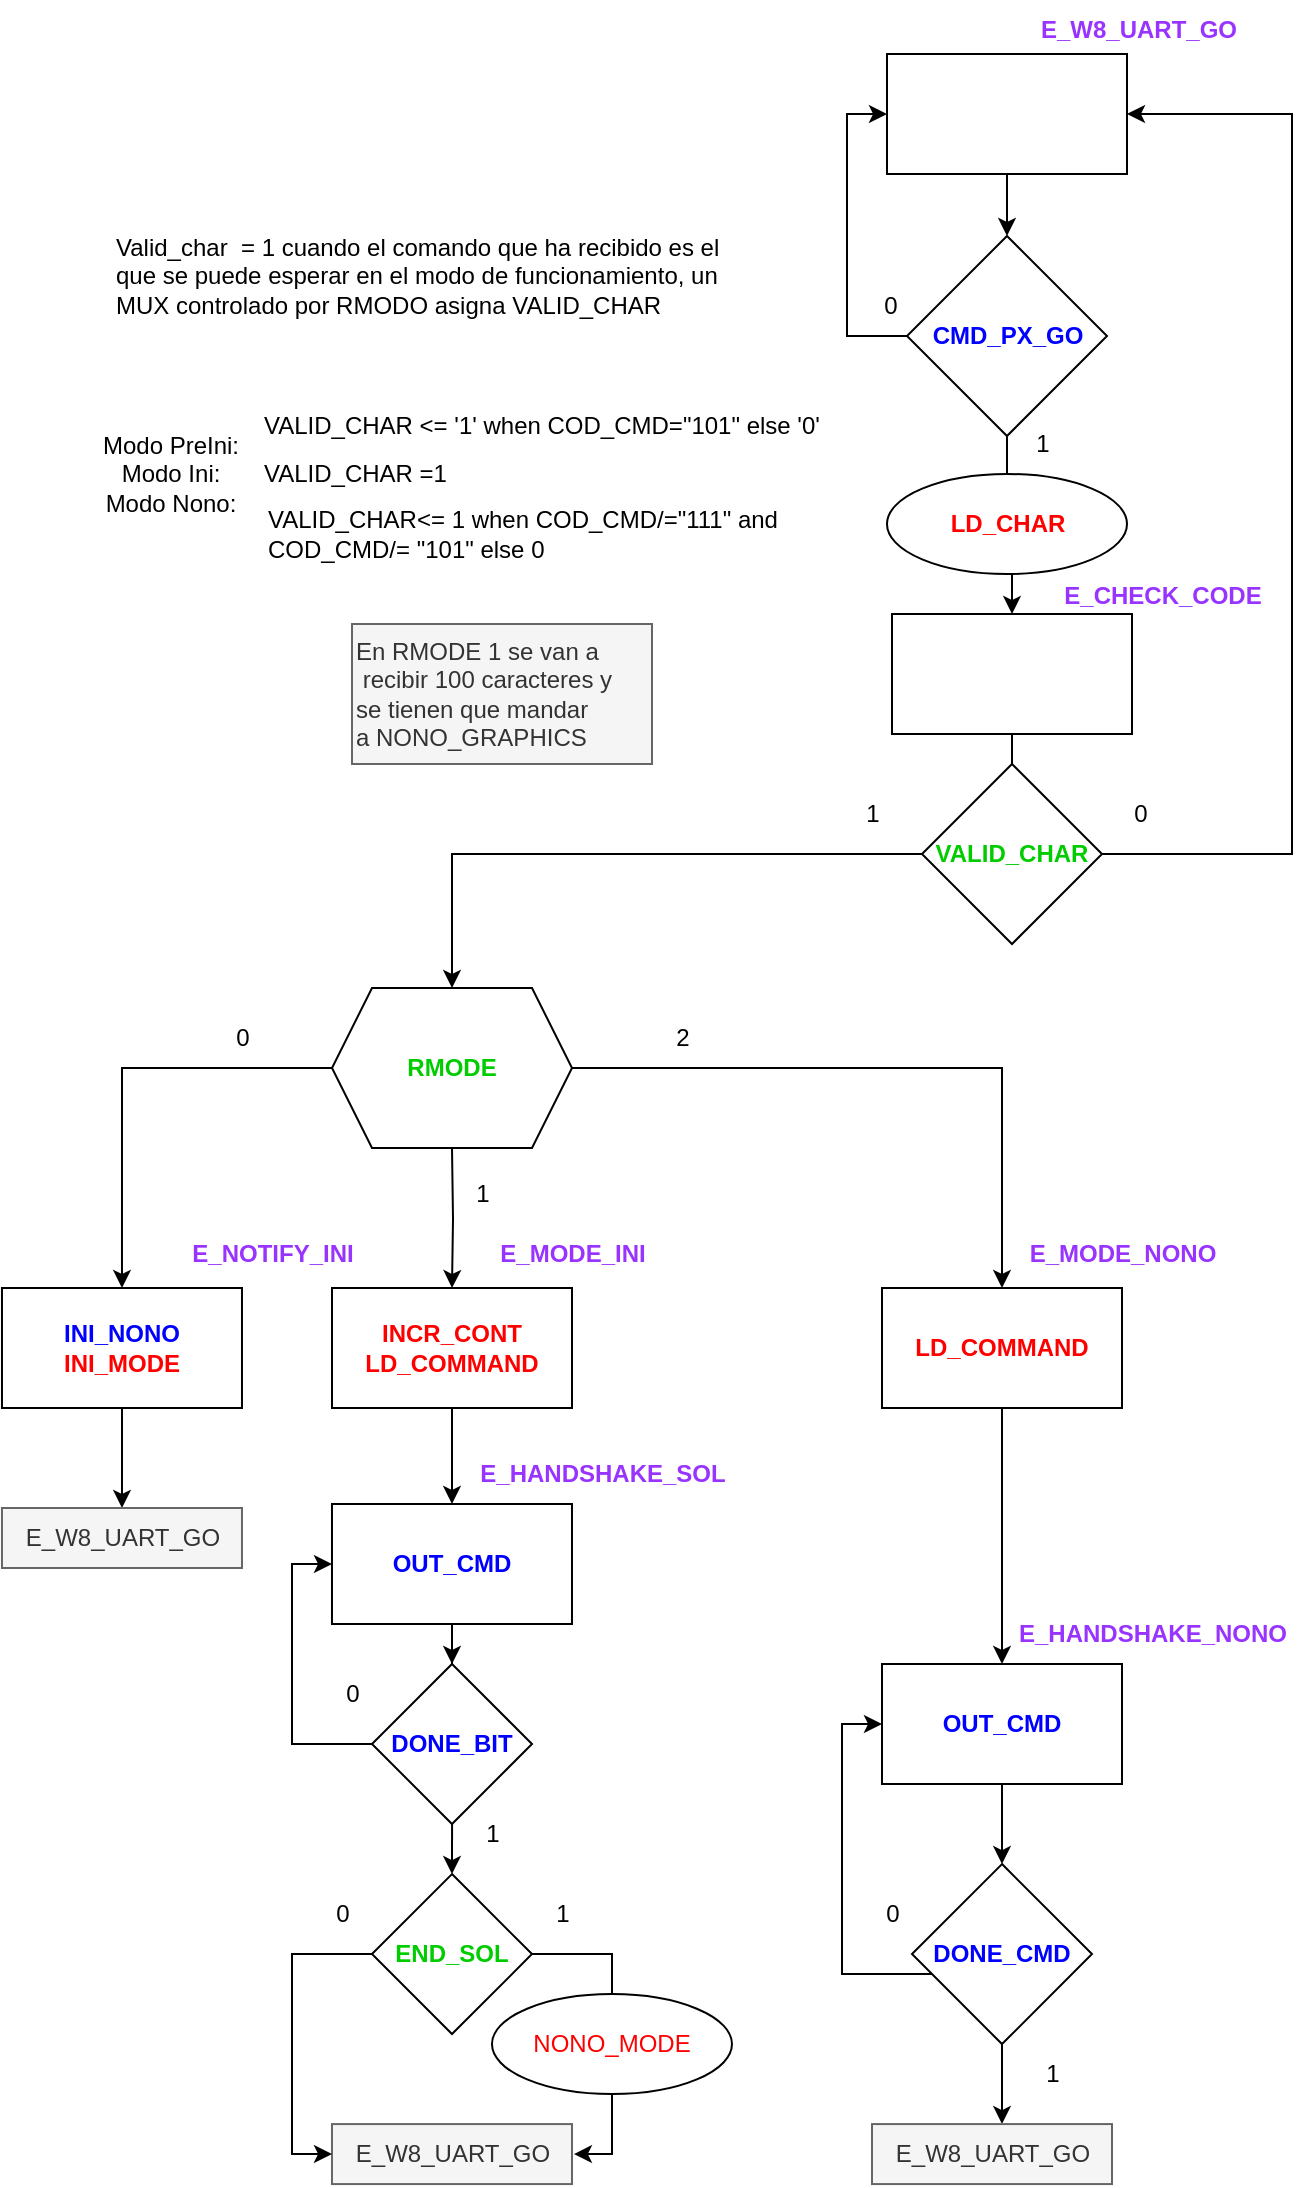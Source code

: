 <mxfile version="22.1.21" type="device">
  <diagram name="Page-1" id="DGiZzYKYaP5Thqw_gsoi">
    <mxGraphModel dx="1572" dy="750" grid="1" gridSize="10" guides="1" tooltips="1" connect="1" arrows="1" fold="1" page="1" pageScale="1" pageWidth="850" pageHeight="1100" math="0" shadow="0">
      <root>
        <mxCell id="0" />
        <mxCell id="1" parent="0" />
        <mxCell id="Jm2vSjKmGW8qSXG_-tPj-46" style="edgeStyle=orthogonalEdgeStyle;rounded=0;orthogonalLoop=1;jettySize=auto;html=1;" parent="1" source="Jm2vSjKmGW8qSXG_-tPj-34" edge="1">
          <mxGeometry relative="1" as="geometry">
            <mxPoint x="642.667" y="457.333" as="targetPoint" />
          </mxGeometry>
        </mxCell>
        <mxCell id="HMDEBa7ngfnfUWs22Q22-1" value="" style="rounded=0;whiteSpace=wrap;html=1;" parent="1" vertex="1">
          <mxGeometry x="580.5" y="34" width="120" height="60" as="geometry" />
        </mxCell>
        <mxCell id="HMDEBa7ngfnfUWs22Q22-4" value="E_W8_UART_GO" style="text;html=1;align=center;verticalAlign=middle;resizable=0;points=[];autosize=1;strokeColor=none;fillColor=none;fontColor=#9933FF;fontStyle=1" parent="1" vertex="1">
          <mxGeometry x="645.5" y="7" width="120" height="30" as="geometry" />
        </mxCell>
        <mxCell id="HMDEBa7ngfnfUWs22Q22-9" style="edgeStyle=orthogonalEdgeStyle;rounded=0;orthogonalLoop=1;jettySize=auto;html=1;entryX=0.5;entryY=0;entryDx=0;entryDy=0;exitX=0;exitY=0.5;exitDx=0;exitDy=0;" parent="1" source="HMDEBa7ngfnfUWs22Q22-12" target="HMDEBa7ngfnfUWs22Q22-6" edge="1">
          <mxGeometry relative="1" as="geometry">
            <mxPoint x="323" y="541" as="sourcePoint" />
          </mxGeometry>
        </mxCell>
        <mxCell id="HMDEBa7ngfnfUWs22Q22-10" style="edgeStyle=orthogonalEdgeStyle;rounded=0;orthogonalLoop=1;jettySize=auto;html=1;entryX=0.5;entryY=0;entryDx=0;entryDy=0;" parent="1" target="HMDEBa7ngfnfUWs22Q22-7" edge="1">
          <mxGeometry relative="1" as="geometry">
            <mxPoint x="363" y="581" as="sourcePoint" />
          </mxGeometry>
        </mxCell>
        <mxCell id="HMDEBa7ngfnfUWs22Q22-11" style="edgeStyle=orthogonalEdgeStyle;rounded=0;orthogonalLoop=1;jettySize=auto;html=1;entryX=0.5;entryY=0;entryDx=0;entryDy=0;exitX=1;exitY=0.5;exitDx=0;exitDy=0;" parent="1" source="HMDEBa7ngfnfUWs22Q22-12" target="HMDEBa7ngfnfUWs22Q22-8" edge="1">
          <mxGeometry relative="1" as="geometry">
            <mxPoint x="403" y="541" as="sourcePoint" />
          </mxGeometry>
        </mxCell>
        <mxCell id="HMDEBa7ngfnfUWs22Q22-21" style="edgeStyle=orthogonalEdgeStyle;rounded=0;orthogonalLoop=1;jettySize=auto;html=1;" parent="1" source="HMDEBa7ngfnfUWs22Q22-6" edge="1">
          <mxGeometry relative="1" as="geometry">
            <mxPoint x="197.99" y="761" as="targetPoint" />
          </mxGeometry>
        </mxCell>
        <mxCell id="HMDEBa7ngfnfUWs22Q22-6" value="&lt;font color=&quot;#0000ff&quot;&gt;&lt;b&gt;INI_NONO&lt;br&gt;&lt;/b&gt;&lt;/font&gt;&lt;font color=&quot;#ff0000&quot;&gt;&lt;b&gt;INI_MODE&lt;/b&gt;&lt;/font&gt;" style="whiteSpace=wrap;html=1;" parent="1" vertex="1">
          <mxGeometry x="137.99" y="651" width="120" height="60" as="geometry" />
        </mxCell>
        <mxCell id="Jm2vSjKmGW8qSXG_-tPj-23" style="edgeStyle=orthogonalEdgeStyle;rounded=0;orthogonalLoop=1;jettySize=auto;html=1;entryX=0.5;entryY=0;entryDx=0;entryDy=0;" parent="1" source="HMDEBa7ngfnfUWs22Q22-7" target="Jm2vSjKmGW8qSXG_-tPj-21" edge="1">
          <mxGeometry relative="1" as="geometry" />
        </mxCell>
        <mxCell id="HMDEBa7ngfnfUWs22Q22-7" value="INCR_CONT&lt;br&gt;LD_COMMAND" style="whiteSpace=wrap;html=1;fontColor=#FF0000;fontStyle=1" parent="1" vertex="1">
          <mxGeometry x="303" y="651" width="120" height="60" as="geometry" />
        </mxCell>
        <mxCell id="Jm2vSjKmGW8qSXG_-tPj-32" style="edgeStyle=orthogonalEdgeStyle;rounded=0;orthogonalLoop=1;jettySize=auto;html=1;" parent="1" source="HMDEBa7ngfnfUWs22Q22-8" target="HMDEBa7ngfnfUWs22Q22-25" edge="1">
          <mxGeometry relative="1" as="geometry" />
        </mxCell>
        <mxCell id="HMDEBa7ngfnfUWs22Q22-8" value="LD_COMMAND" style="whiteSpace=wrap;html=1;fontColor=#FF0000;fontStyle=1" parent="1" vertex="1">
          <mxGeometry x="578" y="651" width="120" height="60" as="geometry" />
        </mxCell>
        <mxCell id="HMDEBa7ngfnfUWs22Q22-12" value="RMODE" style="shape=hexagon;perimeter=hexagonPerimeter2;whiteSpace=wrap;html=1;fixedSize=1;fontColor=#00CC00;fontStyle=1" parent="1" vertex="1">
          <mxGeometry x="303" y="501" width="120" height="80" as="geometry" />
        </mxCell>
        <mxCell id="HMDEBa7ngfnfUWs22Q22-14" value="0" style="text;html=1;align=center;verticalAlign=middle;resizable=0;points=[];autosize=1;strokeColor=none;fillColor=none;" parent="1" vertex="1">
          <mxGeometry x="243" y="511" width="30" height="30" as="geometry" />
        </mxCell>
        <mxCell id="HMDEBa7ngfnfUWs22Q22-15" value="2" style="text;html=1;align=center;verticalAlign=middle;resizable=0;points=[];autosize=1;strokeColor=none;fillColor=none;" parent="1" vertex="1">
          <mxGeometry x="463" y="511" width="30" height="30" as="geometry" />
        </mxCell>
        <mxCell id="HMDEBa7ngfnfUWs22Q22-16" value="1" style="text;html=1;align=center;verticalAlign=middle;resizable=0;points=[];autosize=1;strokeColor=none;fillColor=none;" parent="1" vertex="1">
          <mxGeometry x="363" y="589" width="30" height="30" as="geometry" />
        </mxCell>
        <mxCell id="HMDEBa7ngfnfUWs22Q22-55" style="edgeStyle=orthogonalEdgeStyle;rounded=0;orthogonalLoop=1;jettySize=auto;html=1;entryX=0.5;entryY=0;entryDx=0;entryDy=0;" parent="1" source="HMDEBa7ngfnfUWs22Q22-25" target="HMDEBa7ngfnfUWs22Q22-54" edge="1">
          <mxGeometry relative="1" as="geometry" />
        </mxCell>
        <mxCell id="HMDEBa7ngfnfUWs22Q22-25" value="OUT_CMD" style="whiteSpace=wrap;html=1;fontColor=#0000FF;fontStyle=1" parent="1" vertex="1">
          <mxGeometry x="578" y="839" width="120" height="60" as="geometry" />
        </mxCell>
        <mxCell id="HMDEBa7ngfnfUWs22Q22-27" value="" style="edgeStyle=orthogonalEdgeStyle;rounded=0;orthogonalLoop=1;jettySize=auto;html=1;" parent="1" source="HMDEBa7ngfnfUWs22Q22-1" target="HMDEBa7ngfnfUWs22Q22-26" edge="1">
          <mxGeometry relative="1" as="geometry">
            <mxPoint x="640.5" y="94" as="sourcePoint" />
            <mxPoint x="640.5" y="334" as="targetPoint" />
          </mxGeometry>
        </mxCell>
        <mxCell id="HMDEBa7ngfnfUWs22Q22-28" style="edgeStyle=orthogonalEdgeStyle;rounded=0;orthogonalLoop=1;jettySize=auto;html=1;entryX=0;entryY=0.5;entryDx=0;entryDy=0;" parent="1" source="HMDEBa7ngfnfUWs22Q22-26" target="HMDEBa7ngfnfUWs22Q22-1" edge="1">
          <mxGeometry relative="1" as="geometry">
            <Array as="points">
              <mxPoint x="560.5" y="175" />
              <mxPoint x="560.5" y="64" />
            </Array>
          </mxGeometry>
        </mxCell>
        <mxCell id="Jm2vSjKmGW8qSXG_-tPj-38" style="edgeStyle=orthogonalEdgeStyle;rounded=0;orthogonalLoop=1;jettySize=auto;html=1;entryX=0.5;entryY=0;entryDx=0;entryDy=0;" parent="1" source="HMDEBa7ngfnfUWs22Q22-26" target="Jm2vSjKmGW8qSXG_-tPj-34" edge="1">
          <mxGeometry relative="1" as="geometry" />
        </mxCell>
        <mxCell id="HMDEBa7ngfnfUWs22Q22-26" value="CMD_PX_GO" style="rhombus;whiteSpace=wrap;html=1;fontColor=#0000FF;fontStyle=1" parent="1" vertex="1">
          <mxGeometry x="590.5" y="125" width="100" height="100" as="geometry" />
        </mxCell>
        <mxCell id="HMDEBa7ngfnfUWs22Q22-29" value="0" style="text;html=1;align=center;verticalAlign=middle;resizable=0;points=[];autosize=1;strokeColor=none;fillColor=none;" parent="1" vertex="1">
          <mxGeometry x="566.5" y="145" width="30" height="30" as="geometry" />
        </mxCell>
        <mxCell id="HMDEBa7ngfnfUWs22Q22-30" value="1" style="text;html=1;align=center;verticalAlign=middle;resizable=0;points=[];autosize=1;strokeColor=none;fillColor=none;" parent="1" vertex="1">
          <mxGeometry x="643" y="214" width="30" height="30" as="geometry" />
        </mxCell>
        <mxCell id="HMDEBa7ngfnfUWs22Q22-57" style="edgeStyle=orthogonalEdgeStyle;rounded=0;orthogonalLoop=1;jettySize=auto;html=1;" parent="1" source="HMDEBa7ngfnfUWs22Q22-54" edge="1">
          <mxGeometry relative="1" as="geometry">
            <mxPoint x="638" y="1069.04" as="targetPoint" />
          </mxGeometry>
        </mxCell>
        <mxCell id="HMDEBa7ngfnfUWs22Q22-59" style="edgeStyle=orthogonalEdgeStyle;rounded=0;orthogonalLoop=1;jettySize=auto;html=1;entryX=0;entryY=0.5;entryDx=0;entryDy=0;" parent="1" source="HMDEBa7ngfnfUWs22Q22-54" target="HMDEBa7ngfnfUWs22Q22-25" edge="1">
          <mxGeometry relative="1" as="geometry">
            <Array as="points">
              <mxPoint x="558" y="994" />
              <mxPoint x="558" y="869" />
            </Array>
          </mxGeometry>
        </mxCell>
        <mxCell id="HMDEBa7ngfnfUWs22Q22-54" value="DONE_CMD" style="rhombus;whiteSpace=wrap;html=1;fontColor=#0000FF;fontStyle=1" parent="1" vertex="1">
          <mxGeometry x="593" y="939.04" width="90" height="90" as="geometry" />
        </mxCell>
        <mxCell id="HMDEBa7ngfnfUWs22Q22-58" value="E_W8_UART_GO" style="text;html=1;align=center;verticalAlign=middle;resizable=0;points=[];autosize=1;fillColor=#f5f5f5;fontColor=#333333;strokeColor=#666666;" parent="1" vertex="1">
          <mxGeometry x="573" y="1069.04" width="120" height="30" as="geometry" />
        </mxCell>
        <mxCell id="HMDEBa7ngfnfUWs22Q22-60" value="0" style="text;html=1;align=center;verticalAlign=middle;resizable=0;points=[];autosize=1;strokeColor=none;fillColor=none;" parent="1" vertex="1">
          <mxGeometry x="568" y="949.04" width="30" height="30" as="geometry" />
        </mxCell>
        <mxCell id="HMDEBa7ngfnfUWs22Q22-61" value="1" style="text;html=1;align=center;verticalAlign=middle;resizable=0;points=[];autosize=1;strokeColor=none;fillColor=none;" parent="1" vertex="1">
          <mxGeometry x="648" y="1029.04" width="30" height="30" as="geometry" />
        </mxCell>
        <mxCell id="HMDEBa7ngfnfUWs22Q22-68" value="E_MODE_NONO" style="text;html=1;align=center;verticalAlign=middle;resizable=0;points=[];autosize=1;strokeColor=none;fillColor=none;fontColor=#9933FF;fontStyle=1" parent="1" vertex="1">
          <mxGeometry x="638" y="619" width="120" height="30" as="geometry" />
        </mxCell>
        <mxCell id="YFNZnRJK23i6IDz-B84K-1" value="E_NOTIFY_INI" style="text;html=1;align=center;verticalAlign=middle;resizable=0;points=[];autosize=1;strokeColor=none;fillColor=none;fontColor=#9933FF;fontStyle=1" parent="1" vertex="1">
          <mxGeometry x="222.99" y="619" width="100" height="30" as="geometry" />
        </mxCell>
        <mxCell id="YFNZnRJK23i6IDz-B84K-2" value="E_HANDSHAKE_NONO" style="text;html=1;align=center;verticalAlign=middle;resizable=0;points=[];autosize=1;strokeColor=none;fillColor=none;fontColor=#9933FF;fontStyle=1" parent="1" vertex="1">
          <mxGeometry x="633" y="809" width="160" height="30" as="geometry" />
        </mxCell>
        <mxCell id="Jm2vSjKmGW8qSXG_-tPj-2" value="En RMODE 1 se van a&lt;br&gt;&amp;nbsp;recibir 100 caracteres y &lt;br&gt;se tienen que mandar &lt;br&gt;a NONO_GRAPHICS" style="text;html=1;align=left;verticalAlign=middle;resizable=0;points=[];autosize=1;strokeColor=#666666;fillColor=#f5f5f5;fontColor=#333333;" parent="1" vertex="1">
          <mxGeometry x="313" y="319" width="150" height="70" as="geometry" />
        </mxCell>
        <mxCell id="Jm2vSjKmGW8qSXG_-tPj-3" value="E_W8_UART_GO" style="text;html=1;align=center;verticalAlign=middle;resizable=0;points=[];autosize=1;fillColor=#f5f5f5;fontColor=#333333;strokeColor=#666666;" parent="1" vertex="1">
          <mxGeometry x="137.99" y="761" width="120" height="30" as="geometry" />
        </mxCell>
        <mxCell id="Jm2vSjKmGW8qSXG_-tPj-4" value="E_MODE_INI" style="text;html=1;align=center;verticalAlign=middle;resizable=0;points=[];autosize=1;strokeColor=none;fillColor=none;fontColor=#9933FF;fontStyle=1" parent="1" vertex="1">
          <mxGeometry x="373" y="619" width="100" height="30" as="geometry" />
        </mxCell>
        <mxCell id="Jm2vSjKmGW8qSXG_-tPj-7" value="END_SOL" style="rhombus;whiteSpace=wrap;html=1;fontColor=#00CC00;fontStyle=1" parent="1" vertex="1">
          <mxGeometry x="322.99" y="944.04" width="80" height="80" as="geometry" />
        </mxCell>
        <mxCell id="Jm2vSjKmGW8qSXG_-tPj-9" value="E_W8_UART_GO" style="text;html=1;align=center;verticalAlign=middle;resizable=0;points=[];autosize=1;fillColor=#f5f5f5;fontColor=#333333;strokeColor=#666666;" parent="1" vertex="1">
          <mxGeometry x="302.99" y="1069.04" width="120" height="30" as="geometry" />
        </mxCell>
        <mxCell id="Jm2vSjKmGW8qSXG_-tPj-10" style="edgeStyle=orthogonalEdgeStyle;rounded=0;orthogonalLoop=1;jettySize=auto;html=1;entryX=1.008;entryY=0.5;entryDx=0;entryDy=0;entryPerimeter=0;" parent="1" source="Jm2vSjKmGW8qSXG_-tPj-7" target="Jm2vSjKmGW8qSXG_-tPj-9" edge="1">
          <mxGeometry relative="1" as="geometry">
            <Array as="points">
              <mxPoint x="442.99" y="984.04" />
              <mxPoint x="442.99" y="1084.04" />
            </Array>
          </mxGeometry>
        </mxCell>
        <mxCell id="Jm2vSjKmGW8qSXG_-tPj-11" style="edgeStyle=orthogonalEdgeStyle;rounded=0;orthogonalLoop=1;jettySize=auto;html=1;entryX=0;entryY=0.5;entryDx=0;entryDy=0;entryPerimeter=0;" parent="1" source="Jm2vSjKmGW8qSXG_-tPj-7" target="Jm2vSjKmGW8qSXG_-tPj-9" edge="1">
          <mxGeometry relative="1" as="geometry">
            <Array as="points">
              <mxPoint x="282.99" y="984.04" />
              <mxPoint x="282.99" y="1084.04" />
            </Array>
          </mxGeometry>
        </mxCell>
        <mxCell id="Jm2vSjKmGW8qSXG_-tPj-12" value="0" style="text;html=1;align=center;verticalAlign=middle;resizable=0;points=[];autosize=1;strokeColor=none;fillColor=none;" parent="1" vertex="1">
          <mxGeometry x="293" y="949.04" width="30" height="30" as="geometry" />
        </mxCell>
        <mxCell id="Jm2vSjKmGW8qSXG_-tPj-13" value="1" style="text;html=1;align=center;verticalAlign=middle;resizable=0;points=[];autosize=1;strokeColor=none;fillColor=none;" parent="1" vertex="1">
          <mxGeometry x="402.99" y="949.04" width="30" height="30" as="geometry" />
        </mxCell>
        <mxCell id="Jm2vSjKmGW8qSXG_-tPj-14" value="NONO_MODE" style="ellipse;whiteSpace=wrap;html=1;fontColor=#FF0000;" parent="1" vertex="1">
          <mxGeometry x="382.99" y="1004.04" width="120" height="50" as="geometry" />
        </mxCell>
        <mxCell id="Jm2vSjKmGW8qSXG_-tPj-16" style="edgeStyle=orthogonalEdgeStyle;rounded=0;orthogonalLoop=1;jettySize=auto;html=1;entryX=1;entryY=0.5;entryDx=0;entryDy=0;" parent="1" source="Jm2vSjKmGW8qSXG_-tPj-15" target="HMDEBa7ngfnfUWs22Q22-1" edge="1">
          <mxGeometry relative="1" as="geometry">
            <Array as="points">
              <mxPoint x="783" y="434" />
              <mxPoint x="783" y="64" />
            </Array>
          </mxGeometry>
        </mxCell>
        <mxCell id="Jm2vSjKmGW8qSXG_-tPj-41" style="edgeStyle=orthogonalEdgeStyle;rounded=0;orthogonalLoop=1;jettySize=auto;html=1;" parent="1" source="Jm2vSjKmGW8qSXG_-tPj-15" target="HMDEBa7ngfnfUWs22Q22-12" edge="1">
          <mxGeometry relative="1" as="geometry" />
        </mxCell>
        <mxCell id="Jm2vSjKmGW8qSXG_-tPj-15" value="VALID_CHAR" style="rhombus;whiteSpace=wrap;html=1;fontColor=#00CC00;fontStyle=1" parent="1" vertex="1">
          <mxGeometry x="598" y="389" width="90" height="90" as="geometry" />
        </mxCell>
        <mxCell id="Jm2vSjKmGW8qSXG_-tPj-17" value="1" style="text;html=1;align=center;verticalAlign=middle;resizable=0;points=[];autosize=1;strokeColor=none;fillColor=none;" parent="1" vertex="1">
          <mxGeometry x="558" y="399" width="30" height="30" as="geometry" />
        </mxCell>
        <mxCell id="Jm2vSjKmGW8qSXG_-tPj-18" value="0" style="text;html=1;align=center;verticalAlign=middle;resizable=0;points=[];autosize=1;strokeColor=none;fillColor=none;" parent="1" vertex="1">
          <mxGeometry x="692" y="399" width="30" height="30" as="geometry" />
        </mxCell>
        <mxCell id="Jm2vSjKmGW8qSXG_-tPj-25" style="edgeStyle=orthogonalEdgeStyle;rounded=0;orthogonalLoop=1;jettySize=auto;html=1;" parent="1" source="Jm2vSjKmGW8qSXG_-tPj-21" target="Jm2vSjKmGW8qSXG_-tPj-24" edge="1">
          <mxGeometry relative="1" as="geometry" />
        </mxCell>
        <mxCell id="Jm2vSjKmGW8qSXG_-tPj-21" value="OUT_CMD" style="whiteSpace=wrap;html=1;fontColor=#0000FF;fontStyle=1" parent="1" vertex="1">
          <mxGeometry x="302.99" y="759" width="120" height="60" as="geometry" />
        </mxCell>
        <mxCell id="Jm2vSjKmGW8qSXG_-tPj-22" value="E_HANDSHAKE_SOL" style="text;html=1;align=center;verticalAlign=middle;resizable=0;points=[];autosize=1;strokeColor=none;fillColor=none;fontColor=#9933FF;fontStyle=1" parent="1" vertex="1">
          <mxGeometry x="363" y="729" width="150" height="30" as="geometry" />
        </mxCell>
        <mxCell id="Jm2vSjKmGW8qSXG_-tPj-26" style="edgeStyle=orthogonalEdgeStyle;rounded=0;orthogonalLoop=1;jettySize=auto;html=1;entryX=0;entryY=0.5;entryDx=0;entryDy=0;" parent="1" source="Jm2vSjKmGW8qSXG_-tPj-24" target="Jm2vSjKmGW8qSXG_-tPj-21" edge="1">
          <mxGeometry relative="1" as="geometry">
            <Array as="points">
              <mxPoint x="283" y="879" />
              <mxPoint x="283" y="789" />
            </Array>
          </mxGeometry>
        </mxCell>
        <mxCell id="Jm2vSjKmGW8qSXG_-tPj-27" style="edgeStyle=orthogonalEdgeStyle;rounded=0;orthogonalLoop=1;jettySize=auto;html=1;entryX=0.5;entryY=0;entryDx=0;entryDy=0;" parent="1" target="Jm2vSjKmGW8qSXG_-tPj-7" edge="1">
          <mxGeometry relative="1" as="geometry">
            <mxPoint x="363.043" y="908.997" as="sourcePoint" />
          </mxGeometry>
        </mxCell>
        <mxCell id="Jm2vSjKmGW8qSXG_-tPj-24" value="DONE_BIT" style="rhombus;whiteSpace=wrap;html=1;fontColor=#0000FF;fontStyle=1" parent="1" vertex="1">
          <mxGeometry x="323" y="839" width="80" height="80" as="geometry" />
        </mxCell>
        <mxCell id="Jm2vSjKmGW8qSXG_-tPj-28" value="1" style="text;html=1;align=center;verticalAlign=middle;resizable=0;points=[];autosize=1;strokeColor=none;fillColor=none;" parent="1" vertex="1">
          <mxGeometry x="368" y="909.04" width="30" height="30" as="geometry" />
        </mxCell>
        <mxCell id="Jm2vSjKmGW8qSXG_-tPj-29" value="0" style="text;html=1;align=center;verticalAlign=middle;resizable=0;points=[];autosize=1;strokeColor=none;fillColor=none;" parent="1" vertex="1">
          <mxGeometry x="298" y="839" width="30" height="30" as="geometry" />
        </mxCell>
        <mxCell id="Jm2vSjKmGW8qSXG_-tPj-30" value="Valid_char&amp;nbsp; = 1 cuando el comando que ha recibido es el &lt;br&gt;que se puede esperar en el modo de funcionamiento, un&lt;br&gt;MUX controlado por RMODO asigna VALID_CHAR" style="text;html=1;align=left;verticalAlign=middle;resizable=0;points=[];autosize=1;strokeColor=none;fillColor=none;" parent="1" vertex="1">
          <mxGeometry x="193" y="115" width="330" height="60" as="geometry" />
        </mxCell>
        <mxCell id="Jm2vSjKmGW8qSXG_-tPj-34" value="" style="rounded=0;whiteSpace=wrap;html=1;" parent="1" vertex="1">
          <mxGeometry x="583" y="314" width="120" height="60" as="geometry" />
        </mxCell>
        <mxCell id="Jm2vSjKmGW8qSXG_-tPj-35" value="E_CHECK_CODE" style="text;html=1;align=center;verticalAlign=middle;resizable=0;points=[];autosize=1;strokeColor=none;fillColor=none;fontColor=#9933FF;fontStyle=1" parent="1" vertex="1">
          <mxGeometry x="658" y="290" width="120" height="30" as="geometry" />
        </mxCell>
        <mxCell id="Jm2vSjKmGW8qSXG_-tPj-37" value="LD_CHAR" style="ellipse;whiteSpace=wrap;html=1;fontColor=#FF0000;fontStyle=1" parent="1" vertex="1">
          <mxGeometry x="580.5" y="244" width="120" height="50" as="geometry" />
        </mxCell>
        <mxCell id="Jm2vSjKmGW8qSXG_-tPj-44" value="VALID_CHAR =1" style="text;html=1;align=left;verticalAlign=middle;resizable=0;points=[];autosize=1;strokeColor=none;fillColor=none;" parent="1" vertex="1">
          <mxGeometry x="266.5" y="229" width="110" height="30" as="geometry" />
        </mxCell>
        <mxCell id="Jm2vSjKmGW8qSXG_-tPj-31" value="VALID_CHAR&amp;lt;= 1 when COD_CMD/=&quot;111&quot; and&lt;br&gt;COD_CMD/= &quot;101&quot; else 0" style="text;html=1;align=left;verticalAlign=middle;resizable=0;points=[];autosize=1;strokeColor=none;fillColor=none;" parent="1" vertex="1">
          <mxGeometry x="268.5" y="254" width="280" height="40" as="geometry" />
        </mxCell>
        <mxCell id="Jm2vSjKmGW8qSXG_-tPj-33" value="Modo PreIni:&lt;br&gt;Modo Ini:&lt;br&gt;Modo Nono:" style="text;html=1;align=center;verticalAlign=middle;resizable=0;points=[];autosize=1;strokeColor=none;fillColor=none;" parent="1" vertex="1">
          <mxGeometry x="176.5" y="214" width="90" height="60" as="geometry" />
        </mxCell>
        <mxCell id="Jm2vSjKmGW8qSXG_-tPj-45" value="VALID_CHAR &amp;lt;= &#39;1&#39; when COD_CMD=&quot;101&quot; else &#39;0&#39;" style="text;html=1;align=left;verticalAlign=middle;resizable=0;points=[];autosize=1;strokeColor=none;fillColor=none;" parent="1" vertex="1">
          <mxGeometry x="266.5" y="205" width="300" height="30" as="geometry" />
        </mxCell>
      </root>
    </mxGraphModel>
  </diagram>
</mxfile>
